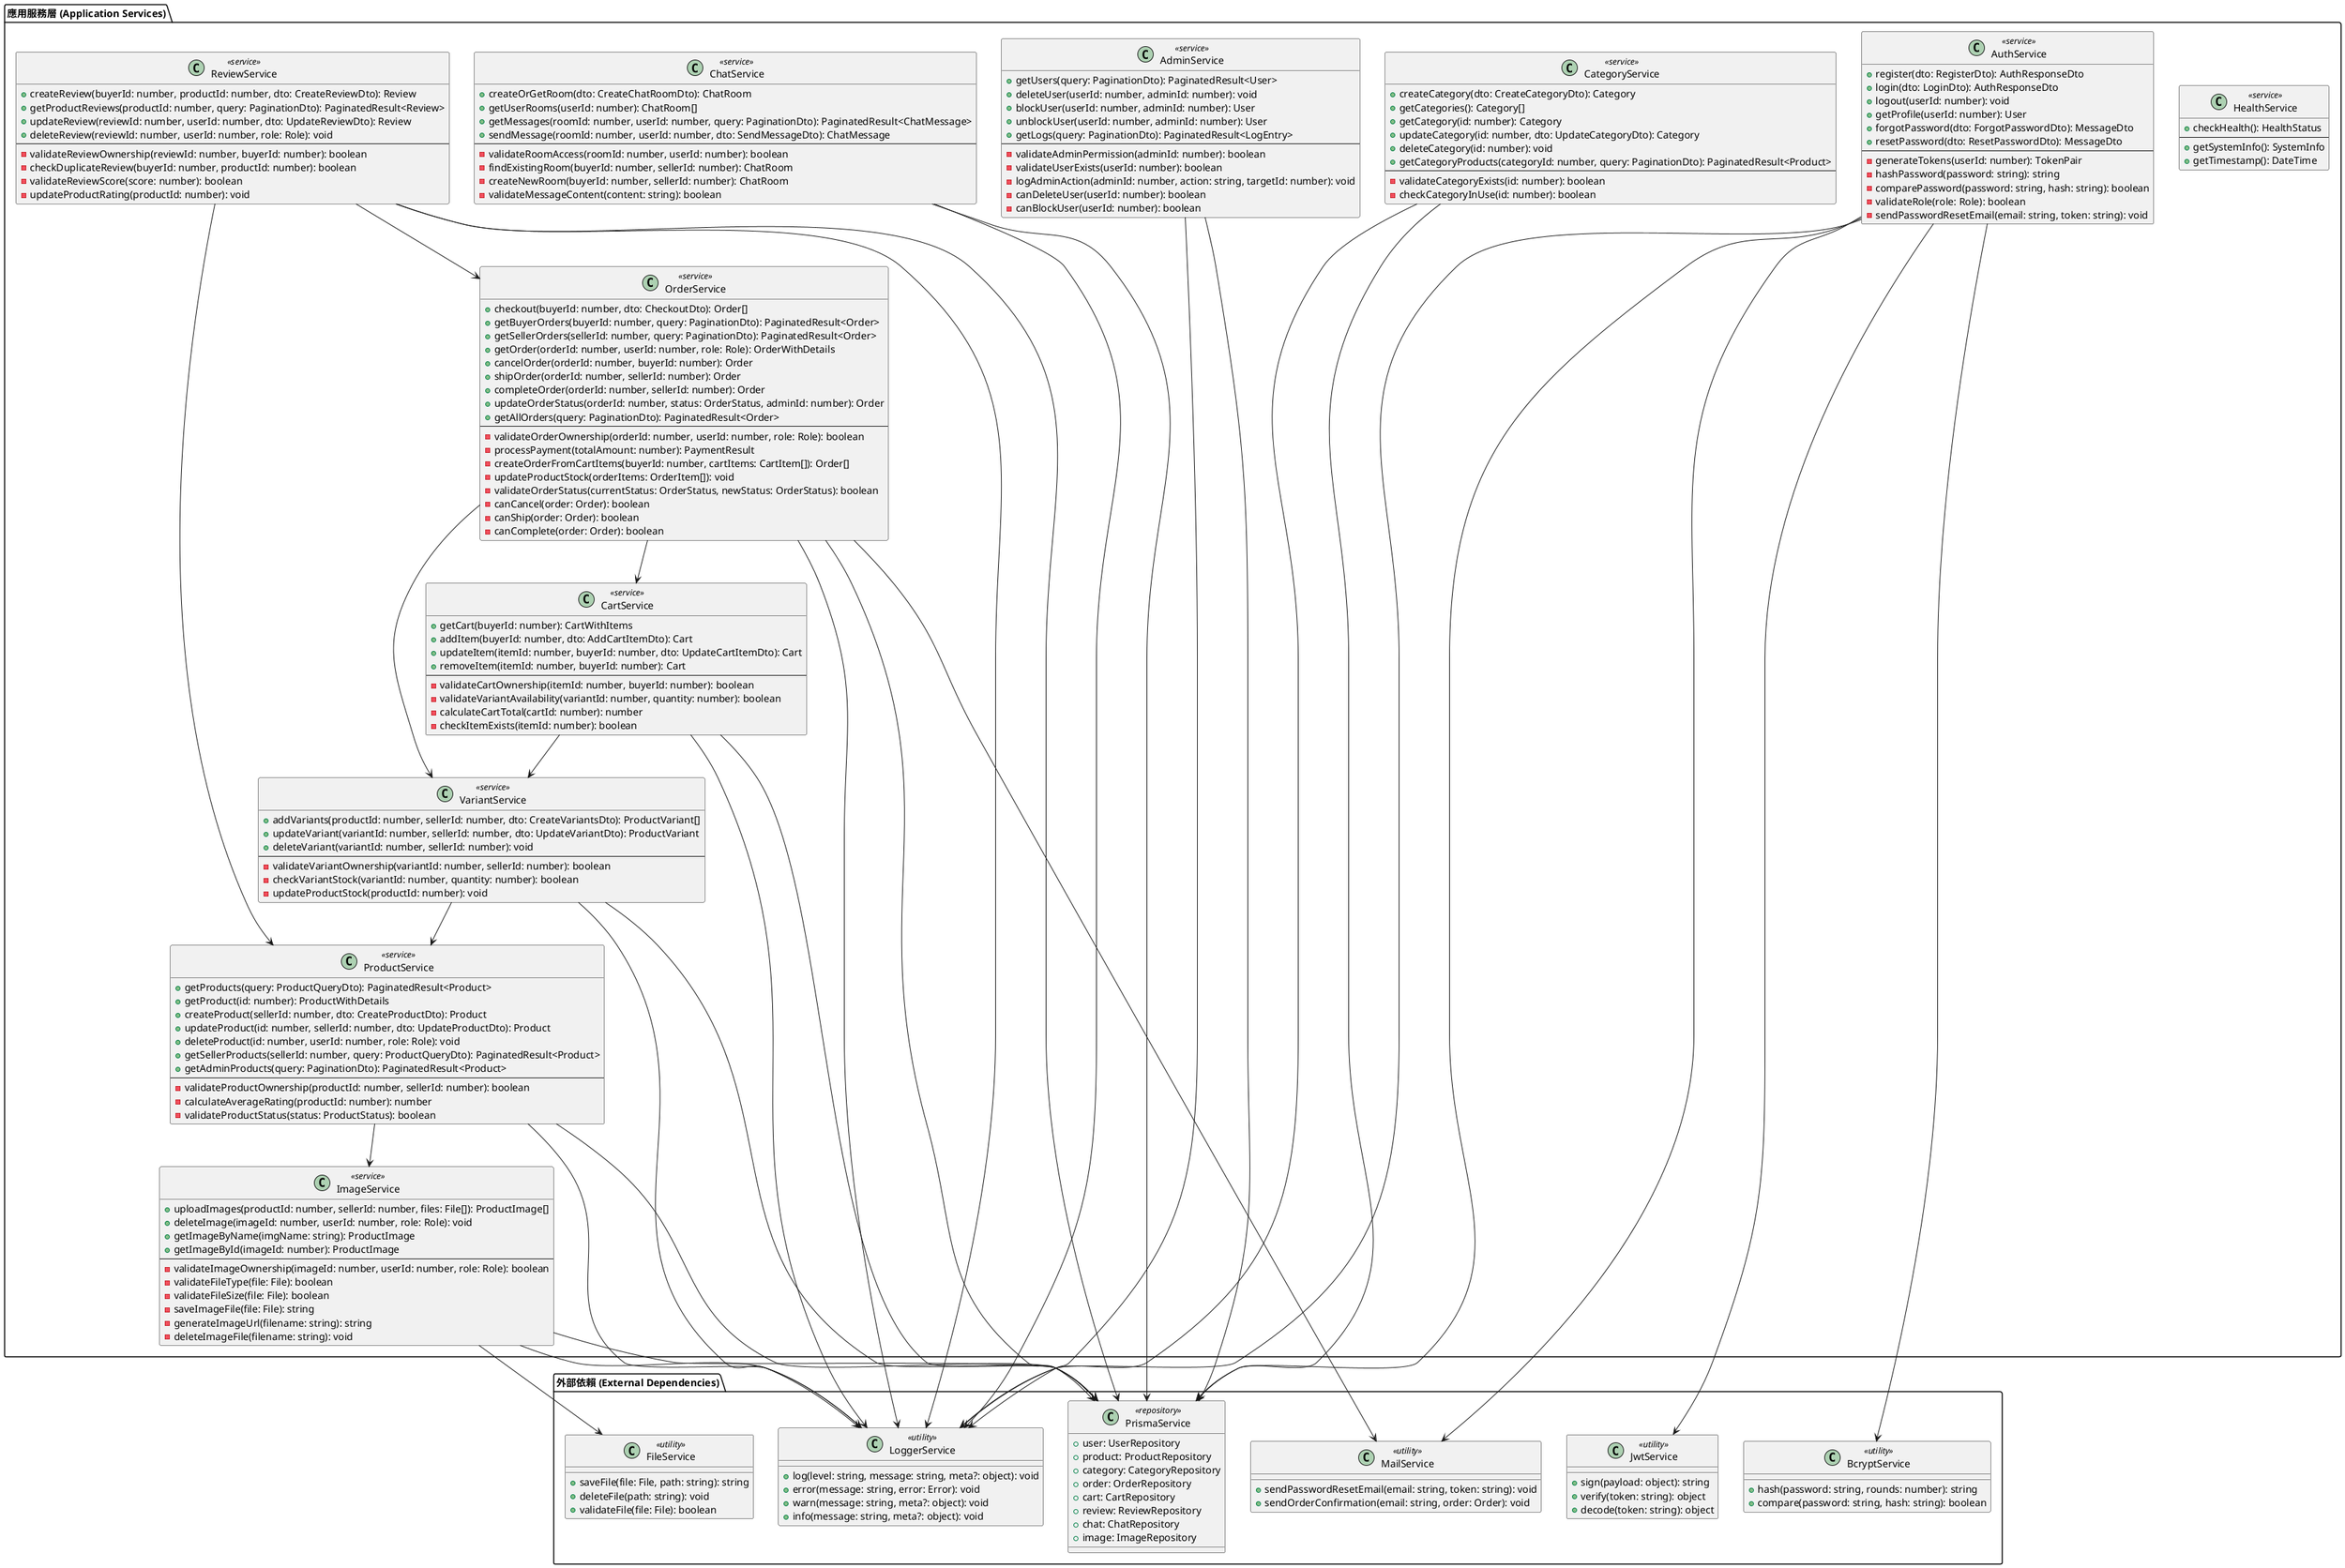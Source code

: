 @startuml Zipperoo電商平台應用服務類圖

'======== Application Services =====
package "應用服務層 (Application Services)" {
    
    class HealthService <<service>> {
        +checkHealth(): HealthStatus
        --
        +getSystemInfo(): SystemInfo
        +getTimestamp(): DateTime
    }
    
    class AuthService <<service>> {
        +register(dto: RegisterDto): AuthResponseDto
        +login(dto: LoginDto): AuthResponseDto
        +logout(userId: number): void
        +getProfile(userId: number): User
        +forgotPassword(dto: ForgotPasswordDto): MessageDto
        +resetPassword(dto: ResetPasswordDto): MessageDto
        --
        -generateTokens(userId: number): TokenPair
        -hashPassword(password: string): string
        -comparePassword(password: string, hash: string): boolean
        -validateRole(role: Role): boolean
        -sendPasswordResetEmail(email: string, token: string): void
    }
    
    class ProductService <<service>> {
        +getProducts(query: ProductQueryDto): PaginatedResult<Product>
        +getProduct(id: number): ProductWithDetails
        +createProduct(sellerId: number, dto: CreateProductDto): Product
        +updateProduct(id: number, sellerId: number, dto: UpdateProductDto): Product
        +deleteProduct(id: number, userId: number, role: Role): void
        +getSellerProducts(sellerId: number, query: ProductQueryDto): PaginatedResult<Product>
        +getAdminProducts(query: PaginationDto): PaginatedResult<Product>
        --
        -validateProductOwnership(productId: number, sellerId: number): boolean
        -calculateAverageRating(productId: number): number
        -validateProductStatus(status: ProductStatus): boolean
    }
    
    class CategoryService <<service>> {
        +createCategory(dto: CreateCategoryDto): Category
        +getCategories(): Category[]
        +getCategory(id: number): Category
        +updateCategory(id: number, dto: UpdateCategoryDto): Category
        +deleteCategory(id: number): void
        +getCategoryProducts(categoryId: number, query: PaginationDto): PaginatedResult<Product>
        --
        -validateCategoryExists(id: number): boolean
        -checkCategoryInUse(id: number): boolean
    }
    
    class VariantService <<service>> {
        +addVariants(productId: number, sellerId: number, dto: CreateVariantsDto): ProductVariant[]
        +updateVariant(variantId: number, sellerId: number, dto: UpdateVariantDto): ProductVariant
        +deleteVariant(variantId: number, sellerId: number): void
        --
        -validateVariantOwnership(variantId: number, sellerId: number): boolean
        -checkVariantStock(variantId: number, quantity: number): boolean
        -updateProductStock(productId: number): void
    }
    
    class CartService <<service>> {
        +getCart(buyerId: number): CartWithItems
        +addItem(buyerId: number, dto: AddCartItemDto): Cart
        +updateItem(itemId: number, buyerId: number, dto: UpdateCartItemDto): Cart
        +removeItem(itemId: number, buyerId: number): Cart
        --
        -validateCartOwnership(itemId: number, buyerId: number): boolean
        -validateVariantAvailability(variantId: number, quantity: number): boolean
        -calculateCartTotal(cartId: number): number
        -checkItemExists(itemId: number): boolean
    }
    
    class OrderService <<service>> {
        +checkout(buyerId: number, dto: CheckoutDto): Order[]
        +getBuyerOrders(buyerId: number, query: PaginationDto): PaginatedResult<Order>
        +getSellerOrders(sellerId: number, query: PaginationDto): PaginatedResult<Order>
        +getOrder(orderId: number, userId: number, role: Role): OrderWithDetails
        +cancelOrder(orderId: number, buyerId: number): Order
        +shipOrder(orderId: number, sellerId: number): Order
        +completeOrder(orderId: number, sellerId: number): Order
        +updateOrderStatus(orderId: number, status: OrderStatus, adminId: number): Order
        +getAllOrders(query: PaginationDto): PaginatedResult<Order>
        --
        -validateOrderOwnership(orderId: number, userId: number, role: Role): boolean
        -processPayment(totalAmount: number): PaymentResult
        -createOrderFromCartItems(buyerId: number, cartItems: CartItem[]): Order[]
        -updateProductStock(orderItems: OrderItem[]): void
        -validateOrderStatus(currentStatus: OrderStatus, newStatus: OrderStatus): boolean
        -canCancel(order: Order): boolean
        -canShip(order: Order): boolean
        -canComplete(order: Order): boolean
    }
    
    class ReviewService <<service>> {
        +createReview(buyerId: number, productId: number, dto: CreateReviewDto): Review
        +getProductReviews(productId: number, query: PaginationDto): PaginatedResult<Review>
        +updateReview(reviewId: number, userId: number, dto: UpdateReviewDto): Review
        +deleteReview(reviewId: number, userId: number, role: Role): void
        --
        -validateReviewOwnership(reviewId: number, buyerId: number): boolean
        -checkDuplicateReview(buyerId: number, productId: number): boolean
        -validateReviewScore(score: number): boolean
        -updateProductRating(productId: number): void
    }
    
    class ChatService <<service>> {
        +createOrGetRoom(dto: CreateChatRoomDto): ChatRoom
        +getUserRooms(userId: number): ChatRoom[]
        +getMessages(roomId: number, userId: number, query: PaginationDto): PaginatedResult<ChatMessage>
        +sendMessage(roomId: number, userId: number, dto: SendMessageDto): ChatMessage
        --
        -validateRoomAccess(roomId: number, userId: number): boolean
        -findExistingRoom(buyerId: number, sellerId: number): ChatRoom
        -createNewRoom(buyerId: number, sellerId: number): ChatRoom
        -validateMessageContent(content: string): boolean
    }
    
    class ImageService <<service>> {
        +uploadImages(productId: number, sellerId: number, files: File[]): ProductImage[]
        +deleteImage(imageId: number, userId: number, role: Role): void
        +getImageByName(imgName: string): ProductImage
        +getImageById(imageId: number): ProductImage
        --
        -validateImageOwnership(imageId: number, userId: number, role: Role): boolean
        -validateFileType(file: File): boolean
        -validateFileSize(file: File): boolean
        -saveImageFile(file: File): string
        -generateImageUrl(filename: string): string
        -deleteImageFile(filename: string): void
    }
    
    class AdminService <<service>> {
        +getUsers(query: PaginationDto): PaginatedResult<User>
        +deleteUser(userId: number, adminId: number): void
        +blockUser(userId: number, adminId: number): User
        +unblockUser(userId: number, adminId: number): User
        +getLogs(query: PaginationDto): PaginatedResult<LogEntry>
        --
        -validateAdminPermission(adminId: number): boolean
        -validateUserExists(userId: number): boolean
        -logAdminAction(adminId: number, action: string, targetId: number): void
        -canDeleteUser(userId: number): boolean
        -canBlockUser(userId: number): boolean
    }
}

'======== 服務依賴關係 (Service Dependencies) =====
package "外部依賴 (External Dependencies)" {
    class PrismaService <<repository>> {
        +user: UserRepository
        +product: ProductRepository
        +category: CategoryRepository
        +order: OrderRepository
        +cart: CartRepository
        +review: ReviewRepository
        +chat: ChatRepository
        +image: ImageRepository
    }
    
    class JwtService <<utility>> {
        +sign(payload: object): string
        +verify(token: string): object
        +decode(token: string): object
    }
    
    class BcryptService <<utility>> {
        +hash(password: string, rounds: number): string
        +compare(password: string, hash: string): boolean
    }
    
    class FileService <<utility>> {
        +saveFile(file: File, path: string): string
        +deleteFile(path: string): void
        +validateFile(file: File): boolean
    }
    
    class MailService <<utility>> {
        +sendPasswordResetEmail(email: string, token: string): void
        +sendOrderConfirmation(email: string, order: Order): void
    }
    
    class LoggerService <<utility>> {
        +log(level: string, message: string, meta?: object): void
        +error(message: string, error: Error): void
        +warn(message: string, meta?: object): void
        +info(message: string, meta?: object): void
    }
}

'======== 服務間關係 (Service Relationships) =====
AuthService --> PrismaService
AuthService --> JwtService
AuthService --> BcryptService
AuthService --> MailService
AuthService --> LoggerService

ProductService --> PrismaService
ProductService --> ImageService
ProductService --> LoggerService

CategoryService --> PrismaService
CategoryService --> LoggerService

VariantService --> PrismaService
VariantService --> ProductService
VariantService --> LoggerService

CartService --> PrismaService
CartService --> VariantService
CartService --> LoggerService

OrderService --> PrismaService
OrderService --> CartService
OrderService --> VariantService
OrderService --> MailService
OrderService --> LoggerService

ReviewService --> PrismaService
ReviewService --> ProductService
ReviewService --> OrderService
ReviewService --> LoggerService

ChatService --> PrismaService
ChatService --> LoggerService

ImageService --> PrismaService
ImageService --> FileService
ImageService --> LoggerService

AdminService --> PrismaService
AdminService --> LoggerService

@enduml
